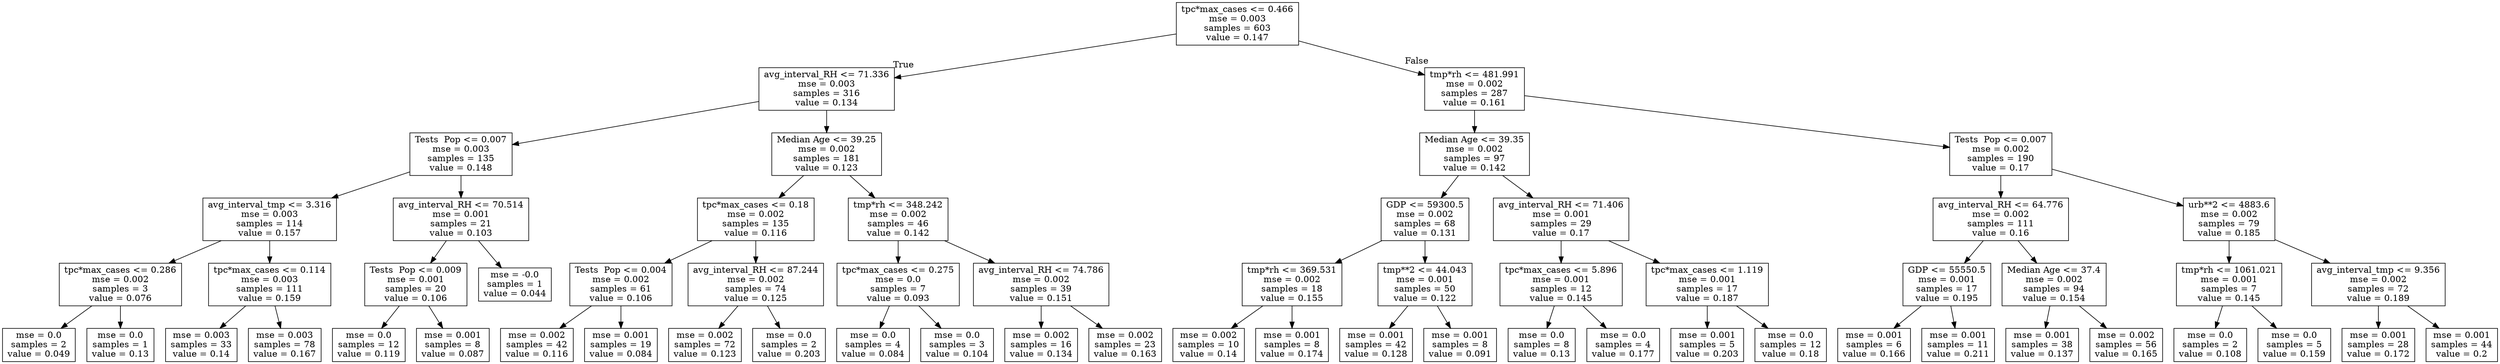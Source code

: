 digraph Tree {
node [shape=box] ;
0 [label="tpc*max_cases <= 0.466\nmse = 0.003\nsamples = 603\nvalue = 0.147"] ;
1 [label="avg_interval_RH <= 71.336\nmse = 0.003\nsamples = 316\nvalue = 0.134"] ;
0 -> 1 [labeldistance=2.5, labelangle=45, headlabel="True"] ;
2 [label="Tests \ Pop <= 0.007\nmse = 0.003\nsamples = 135\nvalue = 0.148"] ;
1 -> 2 ;
3 [label="avg_interval_tmp <= 3.316\nmse = 0.003\nsamples = 114\nvalue = 0.157"] ;
2 -> 3 ;
4 [label="tpc*max_cases <= 0.286\nmse = 0.002\nsamples = 3\nvalue = 0.076"] ;
3 -> 4 ;
5 [label="mse = 0.0\nsamples = 2\nvalue = 0.049"] ;
4 -> 5 ;
6 [label="mse = 0.0\nsamples = 1\nvalue = 0.13"] ;
4 -> 6 ;
7 [label="tpc*max_cases <= 0.114\nmse = 0.003\nsamples = 111\nvalue = 0.159"] ;
3 -> 7 ;
8 [label="mse = 0.003\nsamples = 33\nvalue = 0.14"] ;
7 -> 8 ;
9 [label="mse = 0.003\nsamples = 78\nvalue = 0.167"] ;
7 -> 9 ;
10 [label="avg_interval_RH <= 70.514\nmse = 0.001\nsamples = 21\nvalue = 0.103"] ;
2 -> 10 ;
11 [label="Tests \ Pop <= 0.009\nmse = 0.001\nsamples = 20\nvalue = 0.106"] ;
10 -> 11 ;
12 [label="mse = 0.0\nsamples = 12\nvalue = 0.119"] ;
11 -> 12 ;
13 [label="mse = 0.001\nsamples = 8\nvalue = 0.087"] ;
11 -> 13 ;
14 [label="mse = -0.0\nsamples = 1\nvalue = 0.044"] ;
10 -> 14 ;
15 [label="Median Age <= 39.25\nmse = 0.002\nsamples = 181\nvalue = 0.123"] ;
1 -> 15 ;
16 [label="tpc*max_cases <= 0.18\nmse = 0.002\nsamples = 135\nvalue = 0.116"] ;
15 -> 16 ;
17 [label="Tests \ Pop <= 0.004\nmse = 0.002\nsamples = 61\nvalue = 0.106"] ;
16 -> 17 ;
18 [label="mse = 0.002\nsamples = 42\nvalue = 0.116"] ;
17 -> 18 ;
19 [label="mse = 0.001\nsamples = 19\nvalue = 0.084"] ;
17 -> 19 ;
20 [label="avg_interval_RH <= 87.244\nmse = 0.002\nsamples = 74\nvalue = 0.125"] ;
16 -> 20 ;
21 [label="mse = 0.002\nsamples = 72\nvalue = 0.123"] ;
20 -> 21 ;
22 [label="mse = 0.0\nsamples = 2\nvalue = 0.203"] ;
20 -> 22 ;
23 [label="tmp*rh <= 348.242\nmse = 0.002\nsamples = 46\nvalue = 0.142"] ;
15 -> 23 ;
24 [label="tpc*max_cases <= 0.275\nmse = 0.0\nsamples = 7\nvalue = 0.093"] ;
23 -> 24 ;
25 [label="mse = 0.0\nsamples = 4\nvalue = 0.084"] ;
24 -> 25 ;
26 [label="mse = 0.0\nsamples = 3\nvalue = 0.104"] ;
24 -> 26 ;
27 [label="avg_interval_RH <= 74.786\nmse = 0.002\nsamples = 39\nvalue = 0.151"] ;
23 -> 27 ;
28 [label="mse = 0.002\nsamples = 16\nvalue = 0.134"] ;
27 -> 28 ;
29 [label="mse = 0.002\nsamples = 23\nvalue = 0.163"] ;
27 -> 29 ;
30 [label="tmp*rh <= 481.991\nmse = 0.002\nsamples = 287\nvalue = 0.161"] ;
0 -> 30 [labeldistance=2.5, labelangle=-45, headlabel="False"] ;
31 [label="Median Age <= 39.35\nmse = 0.002\nsamples = 97\nvalue = 0.142"] ;
30 -> 31 ;
32 [label="GDP <= 59300.5\nmse = 0.002\nsamples = 68\nvalue = 0.131"] ;
31 -> 32 ;
33 [label="tmp*rh <= 369.531\nmse = 0.002\nsamples = 18\nvalue = 0.155"] ;
32 -> 33 ;
34 [label="mse = 0.002\nsamples = 10\nvalue = 0.14"] ;
33 -> 34 ;
35 [label="mse = 0.001\nsamples = 8\nvalue = 0.174"] ;
33 -> 35 ;
36 [label="tmp**2 <= 44.043\nmse = 0.001\nsamples = 50\nvalue = 0.122"] ;
32 -> 36 ;
37 [label="mse = 0.001\nsamples = 42\nvalue = 0.128"] ;
36 -> 37 ;
38 [label="mse = 0.001\nsamples = 8\nvalue = 0.091"] ;
36 -> 38 ;
39 [label="avg_interval_RH <= 71.406\nmse = 0.001\nsamples = 29\nvalue = 0.17"] ;
31 -> 39 ;
40 [label="tpc*max_cases <= 5.896\nmse = 0.001\nsamples = 12\nvalue = 0.145"] ;
39 -> 40 ;
41 [label="mse = 0.0\nsamples = 8\nvalue = 0.13"] ;
40 -> 41 ;
42 [label="mse = 0.0\nsamples = 4\nvalue = 0.177"] ;
40 -> 42 ;
43 [label="tpc*max_cases <= 1.119\nmse = 0.001\nsamples = 17\nvalue = 0.187"] ;
39 -> 43 ;
44 [label="mse = 0.001\nsamples = 5\nvalue = 0.203"] ;
43 -> 44 ;
45 [label="mse = 0.0\nsamples = 12\nvalue = 0.18"] ;
43 -> 45 ;
46 [label="Tests \ Pop <= 0.007\nmse = 0.002\nsamples = 190\nvalue = 0.17"] ;
30 -> 46 ;
47 [label="avg_interval_RH <= 64.776\nmse = 0.002\nsamples = 111\nvalue = 0.16"] ;
46 -> 47 ;
48 [label="GDP <= 55550.5\nmse = 0.001\nsamples = 17\nvalue = 0.195"] ;
47 -> 48 ;
49 [label="mse = 0.001\nsamples = 6\nvalue = 0.166"] ;
48 -> 49 ;
50 [label="mse = 0.001\nsamples = 11\nvalue = 0.211"] ;
48 -> 50 ;
51 [label="Median Age <= 37.4\nmse = 0.002\nsamples = 94\nvalue = 0.154"] ;
47 -> 51 ;
52 [label="mse = 0.001\nsamples = 38\nvalue = 0.137"] ;
51 -> 52 ;
53 [label="mse = 0.002\nsamples = 56\nvalue = 0.165"] ;
51 -> 53 ;
54 [label="urb**2 <= 4883.6\nmse = 0.002\nsamples = 79\nvalue = 0.185"] ;
46 -> 54 ;
55 [label="tmp*rh <= 1061.021\nmse = 0.001\nsamples = 7\nvalue = 0.145"] ;
54 -> 55 ;
56 [label="mse = 0.0\nsamples = 2\nvalue = 0.108"] ;
55 -> 56 ;
57 [label="mse = 0.0\nsamples = 5\nvalue = 0.159"] ;
55 -> 57 ;
58 [label="avg_interval_tmp <= 9.356\nmse = 0.002\nsamples = 72\nvalue = 0.189"] ;
54 -> 58 ;
59 [label="mse = 0.001\nsamples = 28\nvalue = 0.172"] ;
58 -> 59 ;
60 [label="mse = 0.001\nsamples = 44\nvalue = 0.2"] ;
58 -> 60 ;
}